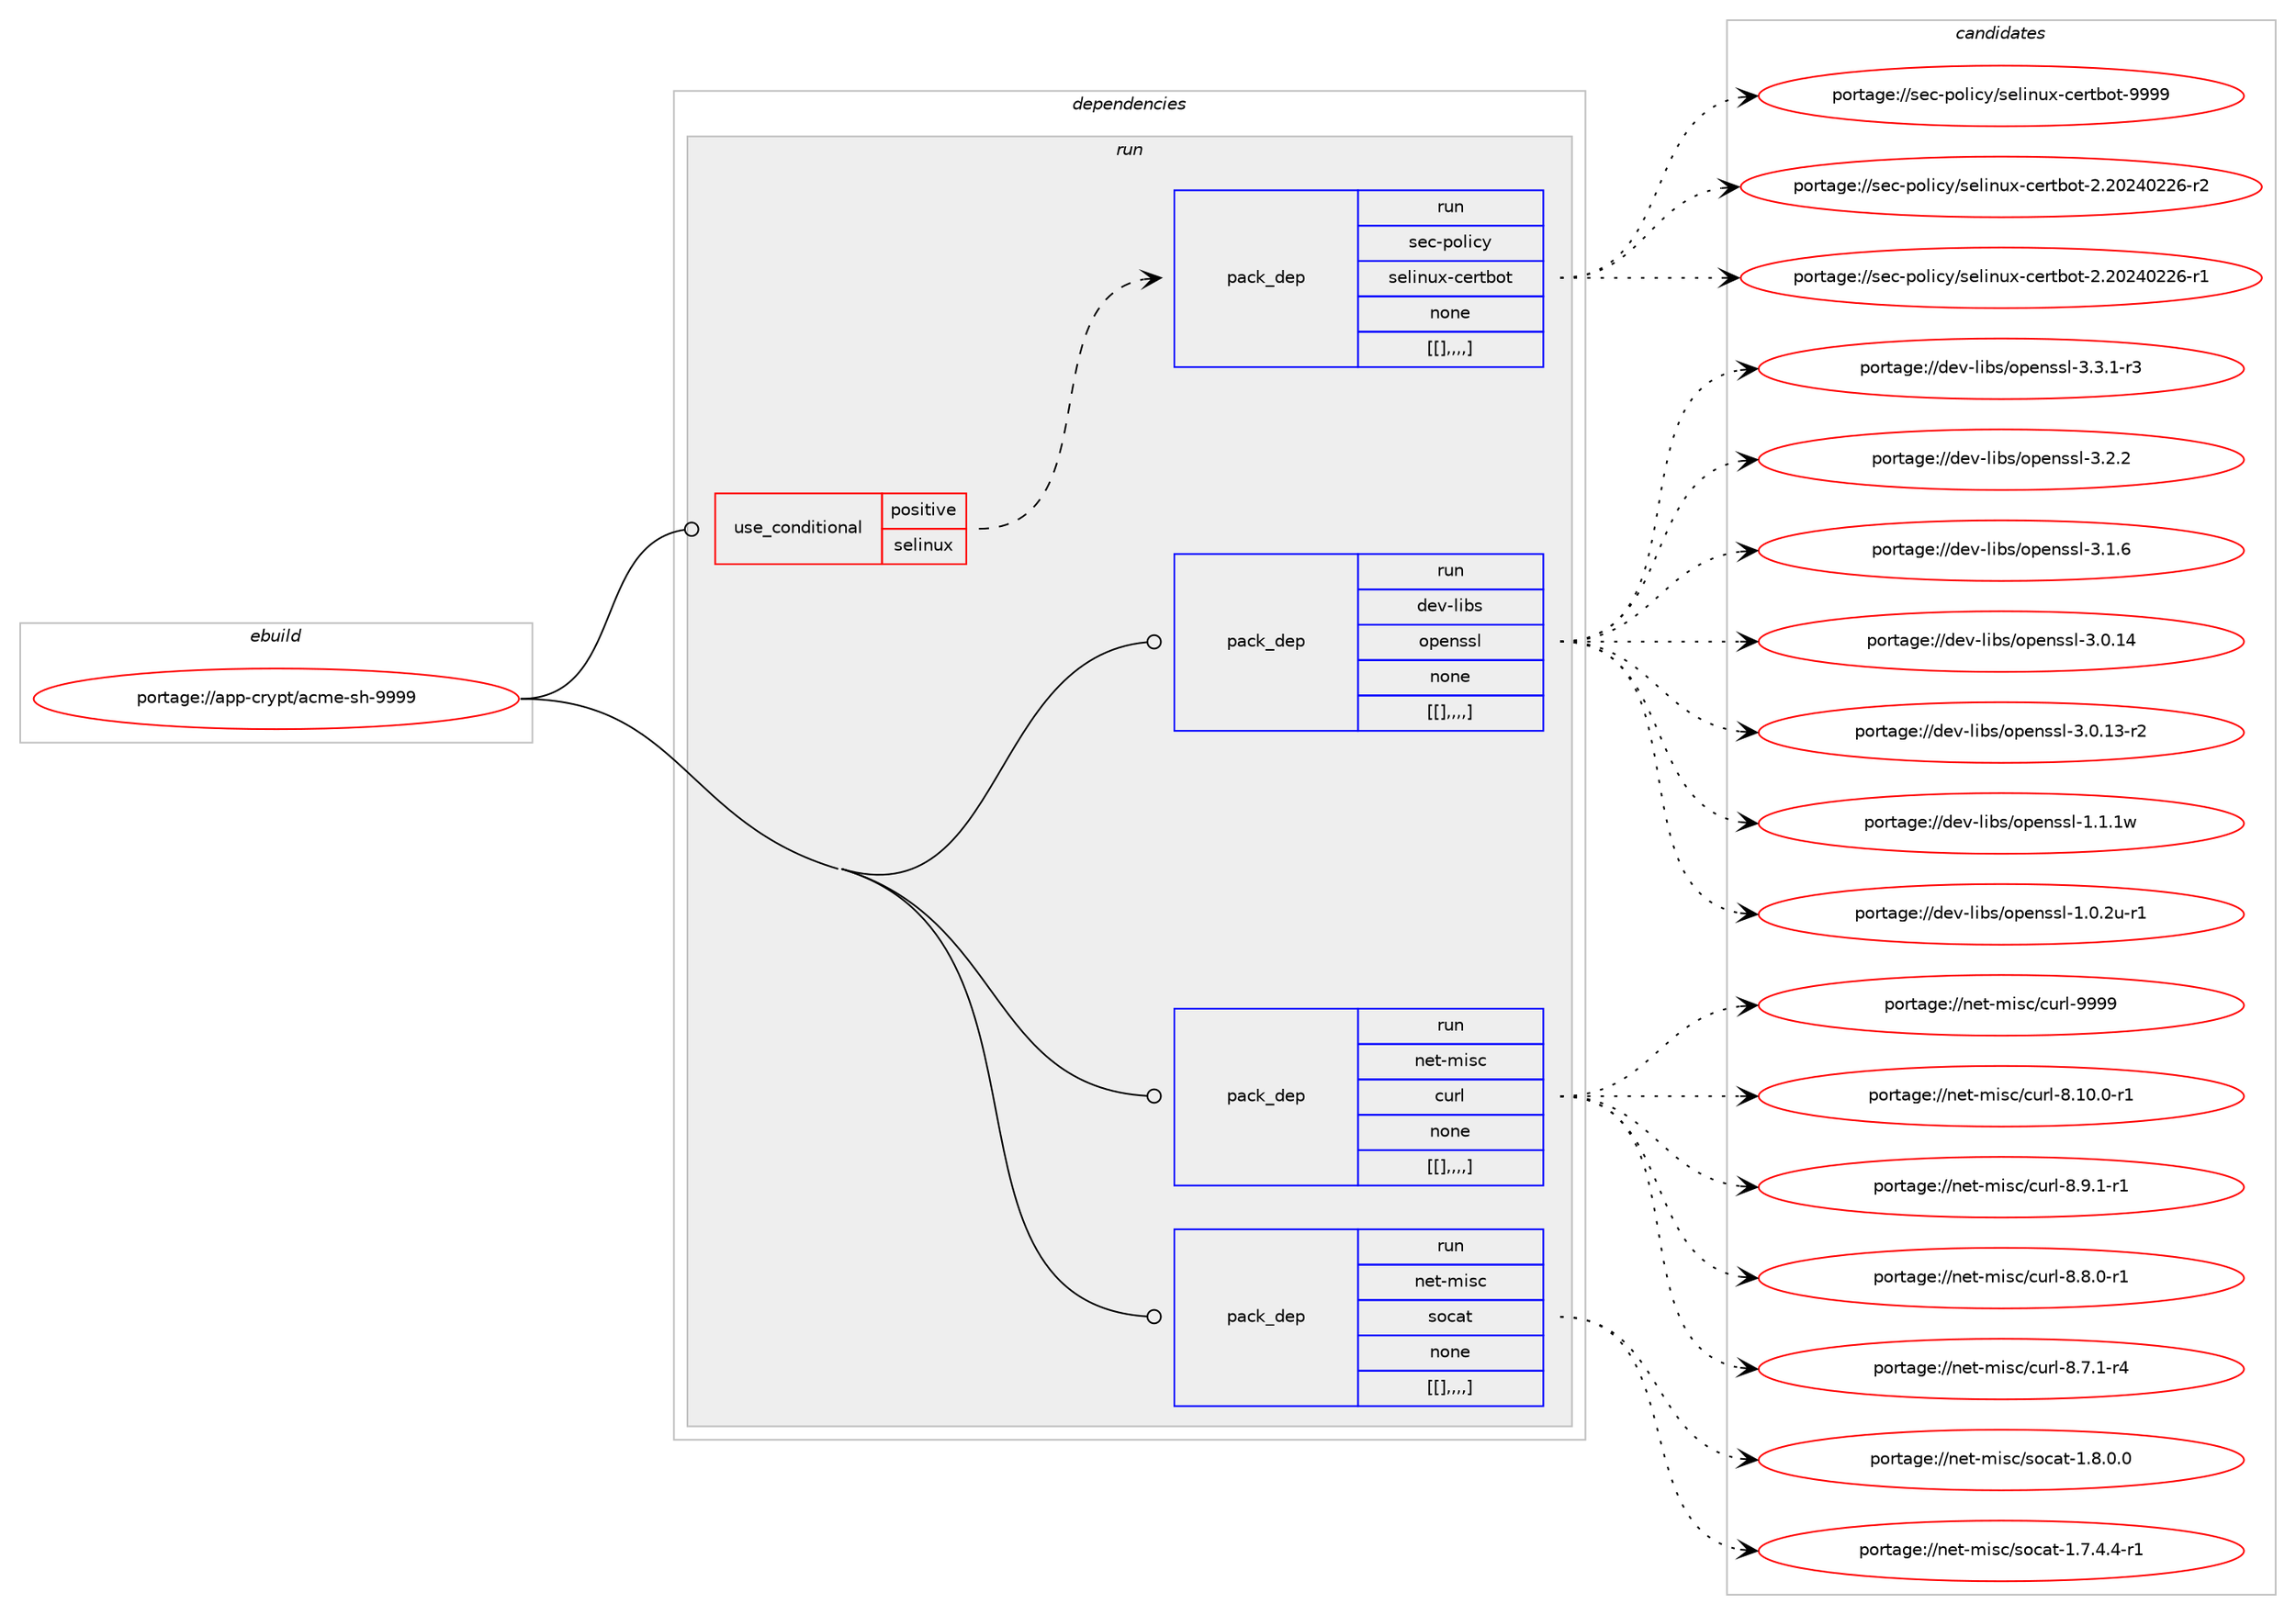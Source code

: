 digraph prolog {

# *************
# Graph options
# *************

newrank=true;
concentrate=true;
compound=true;
graph [rankdir=LR,fontname=Helvetica,fontsize=10,ranksep=1.5];#, ranksep=2.5, nodesep=0.2];
edge  [arrowhead=vee];
node  [fontname=Helvetica,fontsize=10];

# **********
# The ebuild
# **********

subgraph cluster_leftcol {
color=gray;
label=<<i>ebuild</i>>;
id [label="portage://app-crypt/acme-sh-9999", color=red, width=4, href="../app-crypt/acme-sh-9999.svg"];
}

# ****************
# The dependencies
# ****************

subgraph cluster_midcol {
color=gray;
label=<<i>dependencies</i>>;
subgraph cluster_compile {
fillcolor="#eeeeee";
style=filled;
label=<<i>compile</i>>;
}
subgraph cluster_compileandrun {
fillcolor="#eeeeee";
style=filled;
label=<<i>compile and run</i>>;
}
subgraph cluster_run {
fillcolor="#eeeeee";
style=filled;
label=<<i>run</i>>;
subgraph cond3457 {
dependency12656 [label=<<TABLE BORDER="0" CELLBORDER="1" CELLSPACING="0" CELLPADDING="4"><TR><TD ROWSPAN="3" CELLPADDING="10">use_conditional</TD></TR><TR><TD>positive</TD></TR><TR><TD>selinux</TD></TR></TABLE>>, shape=none, color=red];
subgraph pack9130 {
dependency12657 [label=<<TABLE BORDER="0" CELLBORDER="1" CELLSPACING="0" CELLPADDING="4" WIDTH="220"><TR><TD ROWSPAN="6" CELLPADDING="30">pack_dep</TD></TR><TR><TD WIDTH="110">run</TD></TR><TR><TD>sec-policy</TD></TR><TR><TD>selinux-certbot</TD></TR><TR><TD>none</TD></TR><TR><TD>[[],,,,]</TD></TR></TABLE>>, shape=none, color=blue];
}
dependency12656:e -> dependency12657:w [weight=20,style="dashed",arrowhead="vee"];
}
id:e -> dependency12656:w [weight=20,style="solid",arrowhead="odot"];
subgraph pack9131 {
dependency12658 [label=<<TABLE BORDER="0" CELLBORDER="1" CELLSPACING="0" CELLPADDING="4" WIDTH="220"><TR><TD ROWSPAN="6" CELLPADDING="30">pack_dep</TD></TR><TR><TD WIDTH="110">run</TD></TR><TR><TD>dev-libs</TD></TR><TR><TD>openssl</TD></TR><TR><TD>none</TD></TR><TR><TD>[[],,,,]</TD></TR></TABLE>>, shape=none, color=blue];
}
id:e -> dependency12658:w [weight=20,style="solid",arrowhead="odot"];
subgraph pack9132 {
dependency12659 [label=<<TABLE BORDER="0" CELLBORDER="1" CELLSPACING="0" CELLPADDING="4" WIDTH="220"><TR><TD ROWSPAN="6" CELLPADDING="30">pack_dep</TD></TR><TR><TD WIDTH="110">run</TD></TR><TR><TD>net-misc</TD></TR><TR><TD>curl</TD></TR><TR><TD>none</TD></TR><TR><TD>[[],,,,]</TD></TR></TABLE>>, shape=none, color=blue];
}
id:e -> dependency12659:w [weight=20,style="solid",arrowhead="odot"];
subgraph pack9133 {
dependency12660 [label=<<TABLE BORDER="0" CELLBORDER="1" CELLSPACING="0" CELLPADDING="4" WIDTH="220"><TR><TD ROWSPAN="6" CELLPADDING="30">pack_dep</TD></TR><TR><TD WIDTH="110">run</TD></TR><TR><TD>net-misc</TD></TR><TR><TD>socat</TD></TR><TR><TD>none</TD></TR><TR><TD>[[],,,,]</TD></TR></TABLE>>, shape=none, color=blue];
}
id:e -> dependency12660:w [weight=20,style="solid",arrowhead="odot"];
}
}

# **************
# The candidates
# **************

subgraph cluster_choices {
rank=same;
color=gray;
label=<<i>candidates</i>>;

subgraph choice9130 {
color=black;
nodesep=1;
choice115101994511211110810599121471151011081051101171204599101114116981111164557575757 [label="portage://sec-policy/selinux-certbot-9999", color=red, width=4,href="../sec-policy/selinux-certbot-9999.svg"];
choice1151019945112111108105991214711510110810511011712045991011141169811111645504650485052485050544511450 [label="portage://sec-policy/selinux-certbot-2.20240226-r2", color=red, width=4,href="../sec-policy/selinux-certbot-2.20240226-r2.svg"];
choice1151019945112111108105991214711510110810511011712045991011141169811111645504650485052485050544511449 [label="portage://sec-policy/selinux-certbot-2.20240226-r1", color=red, width=4,href="../sec-policy/selinux-certbot-2.20240226-r1.svg"];
dependency12657:e -> choice115101994511211110810599121471151011081051101171204599101114116981111164557575757:w [style=dotted,weight="100"];
dependency12657:e -> choice1151019945112111108105991214711510110810511011712045991011141169811111645504650485052485050544511450:w [style=dotted,weight="100"];
dependency12657:e -> choice1151019945112111108105991214711510110810511011712045991011141169811111645504650485052485050544511449:w [style=dotted,weight="100"];
}
subgraph choice9131 {
color=black;
nodesep=1;
choice1001011184510810598115471111121011101151151084551465146494511451 [label="portage://dev-libs/openssl-3.3.1-r3", color=red, width=4,href="../dev-libs/openssl-3.3.1-r3.svg"];
choice100101118451081059811547111112101110115115108455146504650 [label="portage://dev-libs/openssl-3.2.2", color=red, width=4,href="../dev-libs/openssl-3.2.2.svg"];
choice100101118451081059811547111112101110115115108455146494654 [label="portage://dev-libs/openssl-3.1.6", color=red, width=4,href="../dev-libs/openssl-3.1.6.svg"];
choice10010111845108105981154711111210111011511510845514648464952 [label="portage://dev-libs/openssl-3.0.14", color=red, width=4,href="../dev-libs/openssl-3.0.14.svg"];
choice100101118451081059811547111112101110115115108455146484649514511450 [label="portage://dev-libs/openssl-3.0.13-r2", color=red, width=4,href="../dev-libs/openssl-3.0.13-r2.svg"];
choice100101118451081059811547111112101110115115108454946494649119 [label="portage://dev-libs/openssl-1.1.1w", color=red, width=4,href="../dev-libs/openssl-1.1.1w.svg"];
choice1001011184510810598115471111121011101151151084549464846501174511449 [label="portage://dev-libs/openssl-1.0.2u-r1", color=red, width=4,href="../dev-libs/openssl-1.0.2u-r1.svg"];
dependency12658:e -> choice1001011184510810598115471111121011101151151084551465146494511451:w [style=dotted,weight="100"];
dependency12658:e -> choice100101118451081059811547111112101110115115108455146504650:w [style=dotted,weight="100"];
dependency12658:e -> choice100101118451081059811547111112101110115115108455146494654:w [style=dotted,weight="100"];
dependency12658:e -> choice10010111845108105981154711111210111011511510845514648464952:w [style=dotted,weight="100"];
dependency12658:e -> choice100101118451081059811547111112101110115115108455146484649514511450:w [style=dotted,weight="100"];
dependency12658:e -> choice100101118451081059811547111112101110115115108454946494649119:w [style=dotted,weight="100"];
dependency12658:e -> choice1001011184510810598115471111121011101151151084549464846501174511449:w [style=dotted,weight="100"];
}
subgraph choice9132 {
color=black;
nodesep=1;
choice110101116451091051159947991171141084557575757 [label="portage://net-misc/curl-9999", color=red, width=4,href="../net-misc/curl-9999.svg"];
choice11010111645109105115994799117114108455646494846484511449 [label="portage://net-misc/curl-8.10.0-r1", color=red, width=4,href="../net-misc/curl-8.10.0-r1.svg"];
choice110101116451091051159947991171141084556465746494511449 [label="portage://net-misc/curl-8.9.1-r1", color=red, width=4,href="../net-misc/curl-8.9.1-r1.svg"];
choice110101116451091051159947991171141084556465646484511449 [label="portage://net-misc/curl-8.8.0-r1", color=red, width=4,href="../net-misc/curl-8.8.0-r1.svg"];
choice110101116451091051159947991171141084556465546494511452 [label="portage://net-misc/curl-8.7.1-r4", color=red, width=4,href="../net-misc/curl-8.7.1-r4.svg"];
dependency12659:e -> choice110101116451091051159947991171141084557575757:w [style=dotted,weight="100"];
dependency12659:e -> choice11010111645109105115994799117114108455646494846484511449:w [style=dotted,weight="100"];
dependency12659:e -> choice110101116451091051159947991171141084556465746494511449:w [style=dotted,weight="100"];
dependency12659:e -> choice110101116451091051159947991171141084556465646484511449:w [style=dotted,weight="100"];
dependency12659:e -> choice110101116451091051159947991171141084556465546494511452:w [style=dotted,weight="100"];
}
subgraph choice9133 {
color=black;
nodesep=1;
choice11010111645109105115994711511199971164549465646484648 [label="portage://net-misc/socat-1.8.0.0", color=red, width=4,href="../net-misc/socat-1.8.0.0.svg"];
choice110101116451091051159947115111999711645494655465246524511449 [label="portage://net-misc/socat-1.7.4.4-r1", color=red, width=4,href="../net-misc/socat-1.7.4.4-r1.svg"];
dependency12660:e -> choice11010111645109105115994711511199971164549465646484648:w [style=dotted,weight="100"];
dependency12660:e -> choice110101116451091051159947115111999711645494655465246524511449:w [style=dotted,weight="100"];
}
}

}
